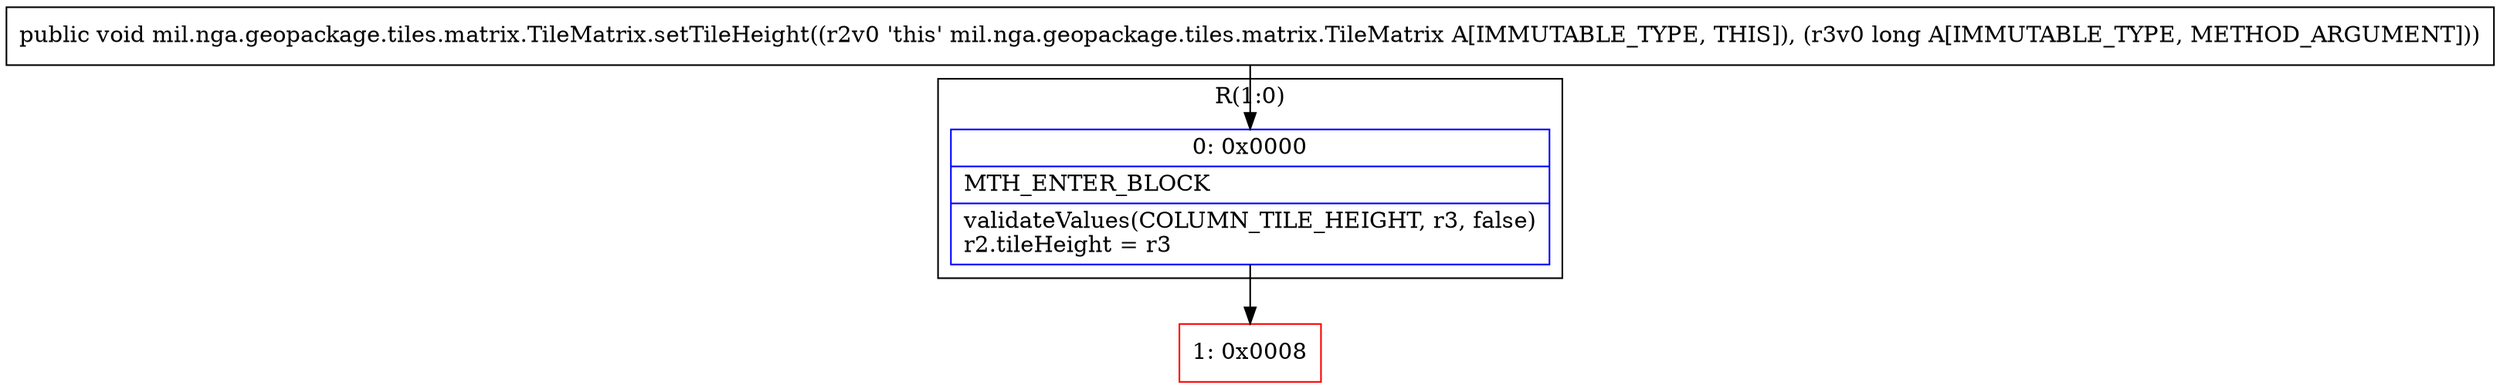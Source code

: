 digraph "CFG formil.nga.geopackage.tiles.matrix.TileMatrix.setTileHeight(J)V" {
subgraph cluster_Region_770969129 {
label = "R(1:0)";
node [shape=record,color=blue];
Node_0 [shape=record,label="{0\:\ 0x0000|MTH_ENTER_BLOCK\l|validateValues(COLUMN_TILE_HEIGHT, r3, false)\lr2.tileHeight = r3\l}"];
}
Node_1 [shape=record,color=red,label="{1\:\ 0x0008}"];
MethodNode[shape=record,label="{public void mil.nga.geopackage.tiles.matrix.TileMatrix.setTileHeight((r2v0 'this' mil.nga.geopackage.tiles.matrix.TileMatrix A[IMMUTABLE_TYPE, THIS]), (r3v0 long A[IMMUTABLE_TYPE, METHOD_ARGUMENT])) }"];
MethodNode -> Node_0;
Node_0 -> Node_1;
}

